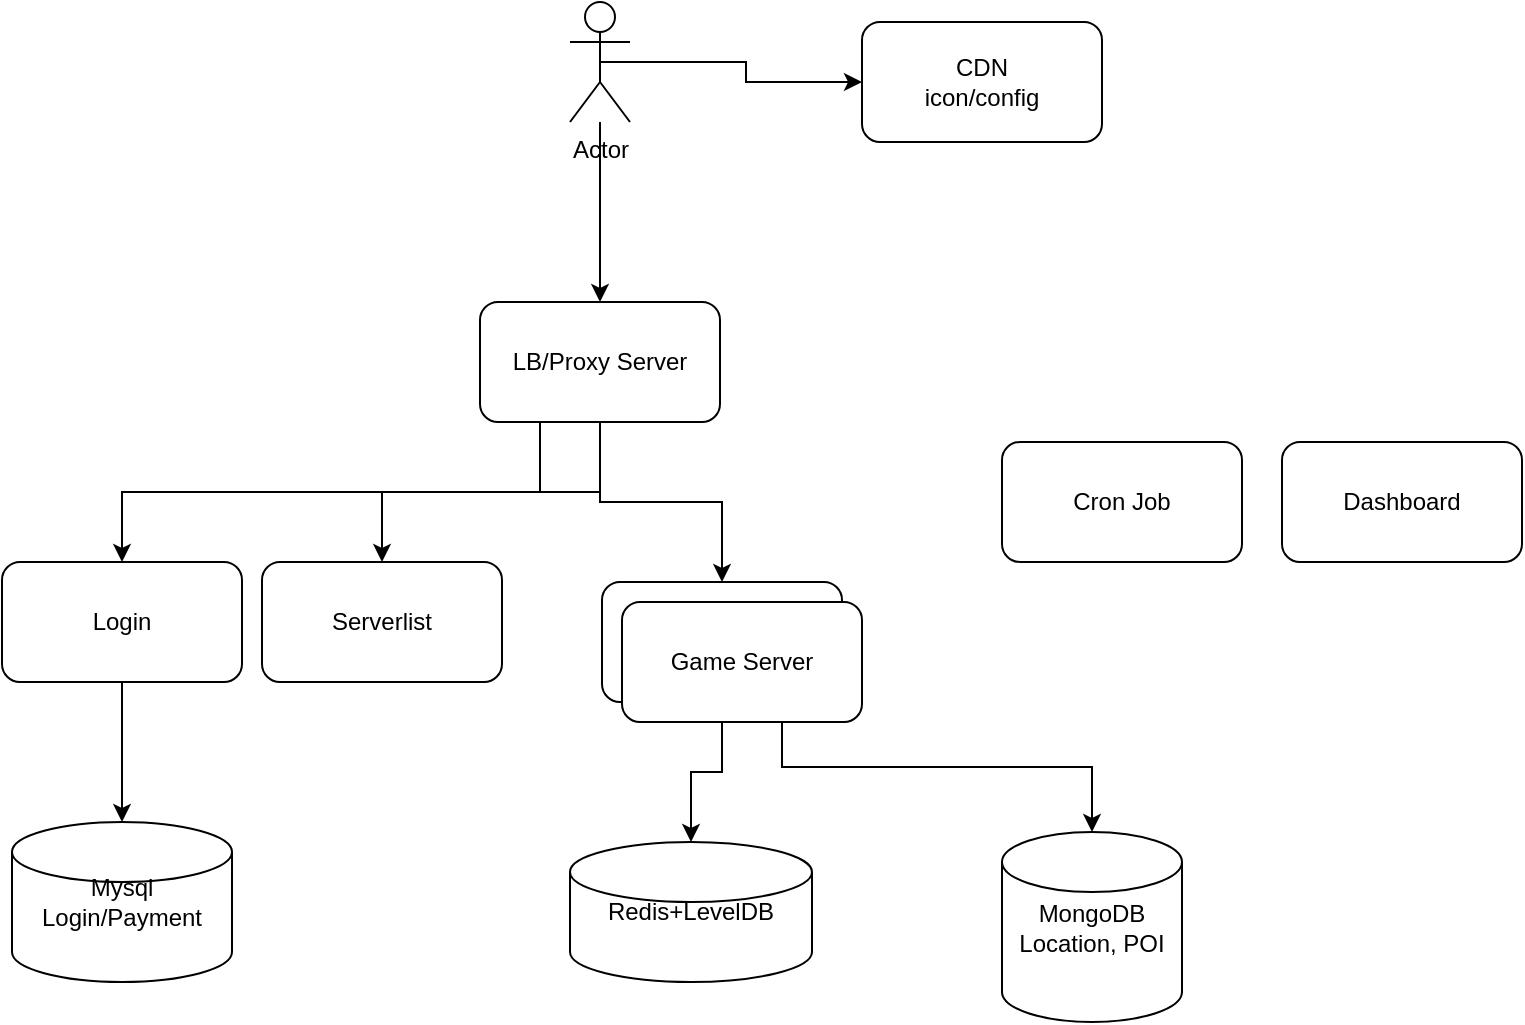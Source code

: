 <mxfile version="14.1.9" type="github"><diagram id="F8zttRTbwijy7nBBU4te" name="Page-1"><mxGraphModel dx="2946" dy="1067" grid="1" gridSize="10" guides="1" tooltips="1" connect="1" arrows="1" fold="1" page="1" pageScale="1" pageWidth="827" pageHeight="1169" math="0" shadow="0"><root><mxCell id="0"/><mxCell id="1" parent="0"/><mxCell id="IFUZMkPXXTLYUjUZ_Twk-8" style="edgeStyle=orthogonalEdgeStyle;rounded=0;orthogonalLoop=1;jettySize=auto;html=1;exitX=0.25;exitY=1;exitDx=0;exitDy=0;entryX=0.5;entryY=0;entryDx=0;entryDy=0;" parent="1" source="IFUZMkPXXTLYUjUZ_Twk-1" target="IFUZMkPXXTLYUjUZ_Twk-7" edge="1"><mxGeometry relative="1" as="geometry"/></mxCell><mxCell id="IFUZMkPXXTLYUjUZ_Twk-12" style="edgeStyle=orthogonalEdgeStyle;rounded=0;orthogonalLoop=1;jettySize=auto;html=1;exitX=0.5;exitY=1;exitDx=0;exitDy=0;entryX=0.5;entryY=0;entryDx=0;entryDy=0;" parent="1" source="IFUZMkPXXTLYUjUZ_Twk-1" target="IFUZMkPXXTLYUjUZ_Twk-11" edge="1"><mxGeometry relative="1" as="geometry"/></mxCell><mxCell id="IFUZMkPXXTLYUjUZ_Twk-17" style="edgeStyle=orthogonalEdgeStyle;rounded=0;orthogonalLoop=1;jettySize=auto;html=1;exitX=0.5;exitY=1;exitDx=0;exitDy=0;entryX=0.5;entryY=0;entryDx=0;entryDy=0;" parent="1" source="IFUZMkPXXTLYUjUZ_Twk-1" target="IFUZMkPXXTLYUjUZ_Twk-6" edge="1"><mxGeometry relative="1" as="geometry"/></mxCell><mxCell id="IFUZMkPXXTLYUjUZ_Twk-1" value="LB/Proxy Server" style="rounded=1;whiteSpace=wrap;html=1;" parent="1" vertex="1"><mxGeometry x="339" y="170" width="120" height="60" as="geometry"/></mxCell><mxCell id="IFUZMkPXXTLYUjUZ_Twk-5" style="edgeStyle=orthogonalEdgeStyle;rounded=0;orthogonalLoop=1;jettySize=auto;html=1;entryX=0.5;entryY=0;entryDx=0;entryDy=0;" parent="1" source="IFUZMkPXXTLYUjUZ_Twk-2" target="IFUZMkPXXTLYUjUZ_Twk-1" edge="1"><mxGeometry relative="1" as="geometry"/></mxCell><mxCell id="IFUZMkPXXTLYUjUZ_Twk-19" style="edgeStyle=orthogonalEdgeStyle;rounded=0;orthogonalLoop=1;jettySize=auto;html=1;exitX=0.5;exitY=0.5;exitDx=0;exitDy=0;exitPerimeter=0;" parent="1" source="IFUZMkPXXTLYUjUZ_Twk-2" target="IFUZMkPXXTLYUjUZ_Twk-18" edge="1"><mxGeometry relative="1" as="geometry"/></mxCell><mxCell id="IFUZMkPXXTLYUjUZ_Twk-2" value="Actor" style="shape=umlActor;verticalLabelPosition=bottom;verticalAlign=top;html=1;outlineConnect=0;" parent="1" vertex="1"><mxGeometry x="384" y="20" width="30" height="60" as="geometry"/></mxCell><mxCell id="IFUZMkPXXTLYUjUZ_Twk-14" style="edgeStyle=orthogonalEdgeStyle;rounded=0;orthogonalLoop=1;jettySize=auto;html=1;exitX=0.5;exitY=1;exitDx=0;exitDy=0;" parent="1" source="IFUZMkPXXTLYUjUZ_Twk-6" target="IFUZMkPXXTLYUjUZ_Twk-13" edge="1"><mxGeometry relative="1" as="geometry"/></mxCell><mxCell id="IFUZMkPXXTLYUjUZ_Twk-16" style="edgeStyle=orthogonalEdgeStyle;rounded=0;orthogonalLoop=1;jettySize=auto;html=1;exitX=0.75;exitY=1;exitDx=0;exitDy=0;" parent="1" source="IFUZMkPXXTLYUjUZ_Twk-6" target="IFUZMkPXXTLYUjUZ_Twk-15" edge="1"><mxGeometry relative="1" as="geometry"/></mxCell><mxCell id="IFUZMkPXXTLYUjUZ_Twk-6" value="Game Server" style="rounded=1;whiteSpace=wrap;html=1;" parent="1" vertex="1"><mxGeometry x="400" y="310" width="120" height="60" as="geometry"/></mxCell><mxCell id="IFUZMkPXXTLYUjUZ_Twk-10" style="edgeStyle=orthogonalEdgeStyle;rounded=0;orthogonalLoop=1;jettySize=auto;html=1;exitX=0.5;exitY=1;exitDx=0;exitDy=0;" parent="1" source="IFUZMkPXXTLYUjUZ_Twk-7" target="IFUZMkPXXTLYUjUZ_Twk-9" edge="1"><mxGeometry relative="1" as="geometry"/></mxCell><mxCell id="IFUZMkPXXTLYUjUZ_Twk-7" value="Login" style="rounded=1;whiteSpace=wrap;html=1;" parent="1" vertex="1"><mxGeometry x="100" y="300" width="120" height="60" as="geometry"/></mxCell><mxCell id="IFUZMkPXXTLYUjUZ_Twk-9" value="Mysql&lt;br&gt;Login/Payment" style="shape=cylinder2;whiteSpace=wrap;html=1;boundedLbl=1;backgroundOutline=1;size=15;" parent="1" vertex="1"><mxGeometry x="105" y="430" width="110" height="80" as="geometry"/></mxCell><mxCell id="IFUZMkPXXTLYUjUZ_Twk-11" value="Serverlist" style="rounded=1;whiteSpace=wrap;html=1;" parent="1" vertex="1"><mxGeometry x="230" y="300" width="120" height="60" as="geometry"/></mxCell><mxCell id="IFUZMkPXXTLYUjUZ_Twk-13" value="Redis+LevelDB" style="shape=cylinder2;whiteSpace=wrap;html=1;boundedLbl=1;backgroundOutline=1;size=15;" parent="1" vertex="1"><mxGeometry x="384" y="440" width="121" height="70" as="geometry"/></mxCell><mxCell id="IFUZMkPXXTLYUjUZ_Twk-15" value="MongoDB&lt;br&gt;Location, POI" style="shape=cylinder2;whiteSpace=wrap;html=1;boundedLbl=1;backgroundOutline=1;size=15;" parent="1" vertex="1"><mxGeometry x="600" y="435" width="90" height="95" as="geometry"/></mxCell><mxCell id="IFUZMkPXXTLYUjUZ_Twk-18" value="CDN&lt;br&gt;icon/config" style="rounded=1;whiteSpace=wrap;html=1;" parent="1" vertex="1"><mxGeometry x="530" y="30" width="120" height="60" as="geometry"/></mxCell><mxCell id="IFUZMkPXXTLYUjUZ_Twk-20" value="Cron Job" style="rounded=1;whiteSpace=wrap;html=1;" parent="1" vertex="1"><mxGeometry x="600" y="240" width="120" height="60" as="geometry"/></mxCell><mxCell id="IFUZMkPXXTLYUjUZ_Twk-21" value="Dashboard" style="rounded=1;whiteSpace=wrap;html=1;" parent="1" vertex="1"><mxGeometry x="740" y="240" width="120" height="60" as="geometry"/></mxCell><mxCell id="IFUZMkPXXTLYUjUZ_Twk-22" value="Game Server" style="rounded=1;whiteSpace=wrap;html=1;" parent="1" vertex="1"><mxGeometry x="410" y="320" width="120" height="60" as="geometry"/></mxCell></root></mxGraphModel></diagram></mxfile>